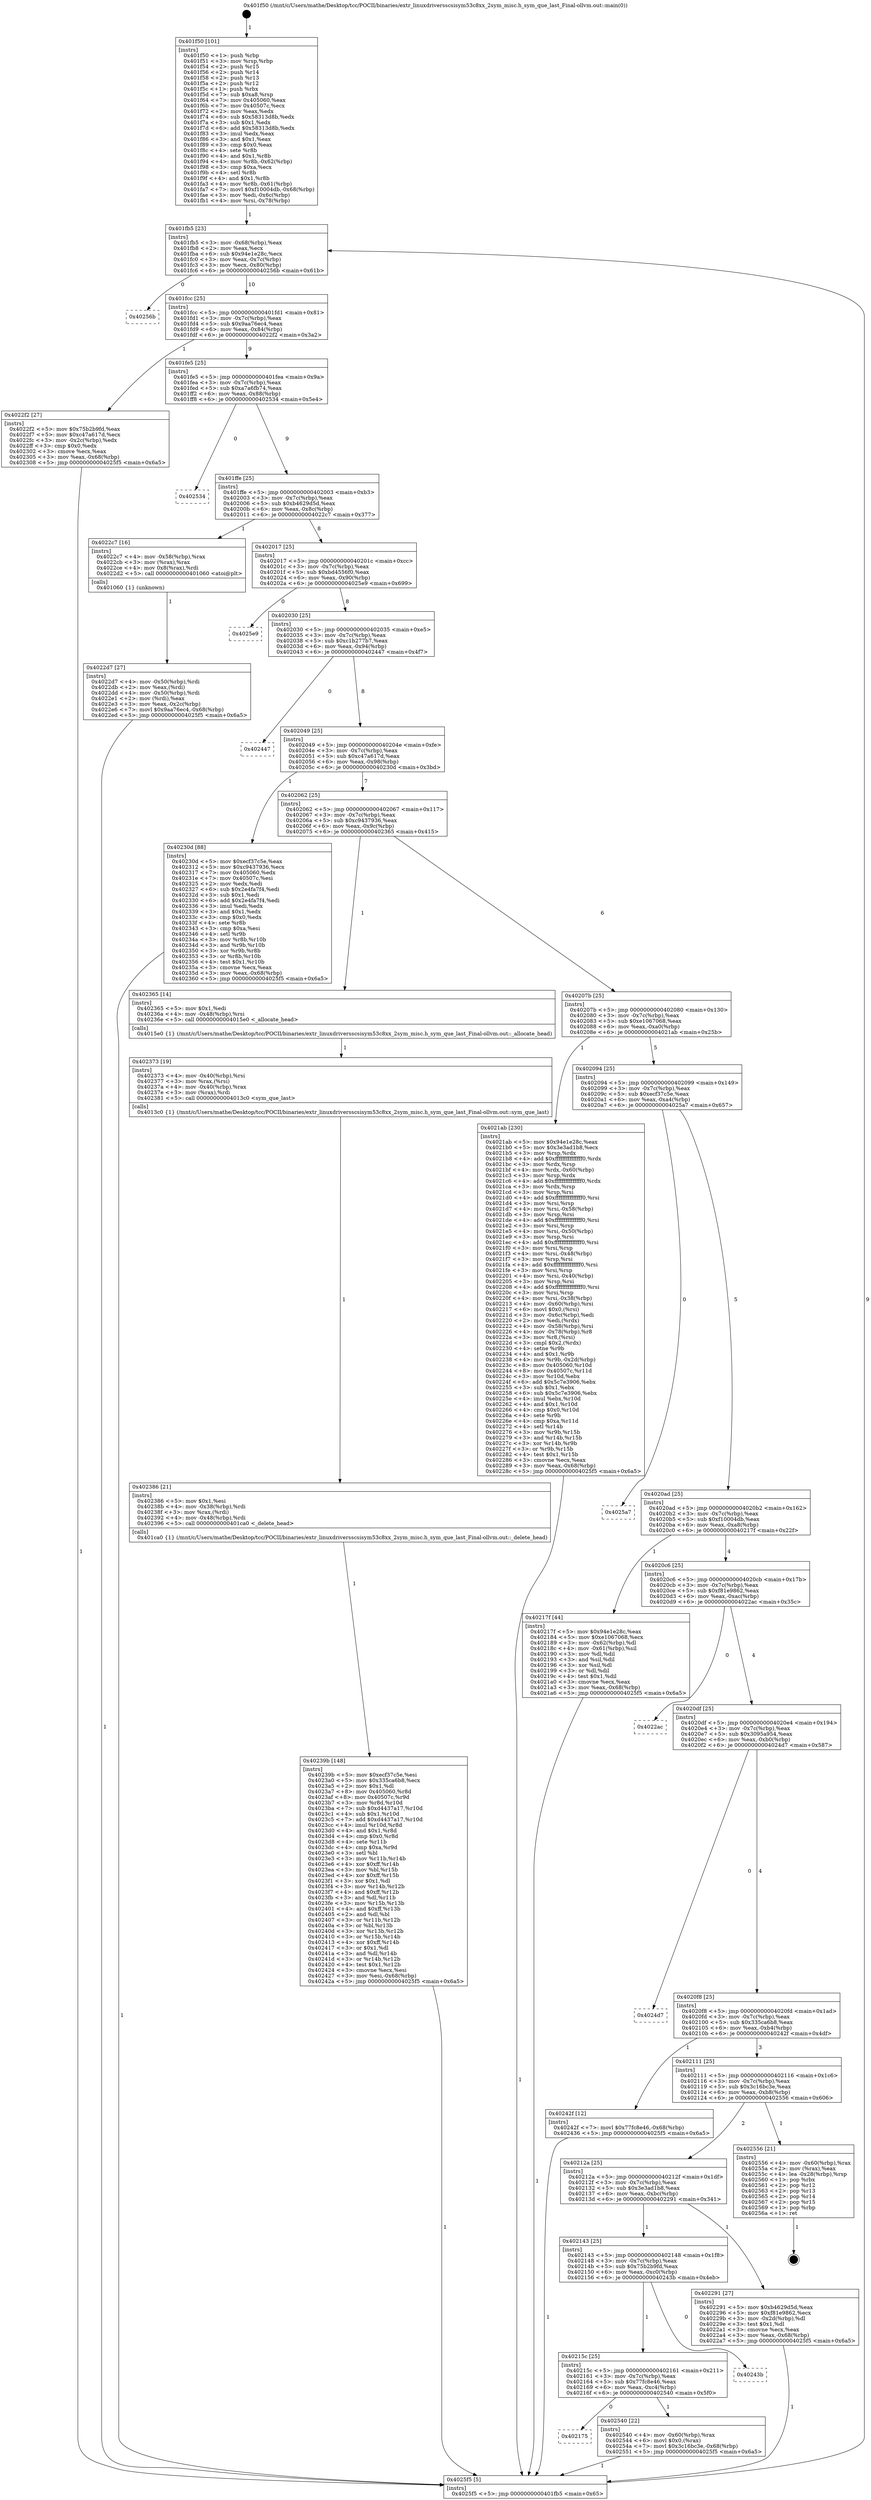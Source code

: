 digraph "0x401f50" {
  label = "0x401f50 (/mnt/c/Users/mathe/Desktop/tcc/POCII/binaries/extr_linuxdriversscsisym53c8xx_2sym_misc.h_sym_que_last_Final-ollvm.out::main(0))"
  labelloc = "t"
  node[shape=record]

  Entry [label="",width=0.3,height=0.3,shape=circle,fillcolor=black,style=filled]
  "0x401fb5" [label="{
     0x401fb5 [23]\l
     | [instrs]\l
     &nbsp;&nbsp;0x401fb5 \<+3\>: mov -0x68(%rbp),%eax\l
     &nbsp;&nbsp;0x401fb8 \<+2\>: mov %eax,%ecx\l
     &nbsp;&nbsp;0x401fba \<+6\>: sub $0x94e1e28c,%ecx\l
     &nbsp;&nbsp;0x401fc0 \<+3\>: mov %eax,-0x7c(%rbp)\l
     &nbsp;&nbsp;0x401fc3 \<+3\>: mov %ecx,-0x80(%rbp)\l
     &nbsp;&nbsp;0x401fc6 \<+6\>: je 000000000040256b \<main+0x61b\>\l
  }"]
  "0x40256b" [label="{
     0x40256b\l
  }", style=dashed]
  "0x401fcc" [label="{
     0x401fcc [25]\l
     | [instrs]\l
     &nbsp;&nbsp;0x401fcc \<+5\>: jmp 0000000000401fd1 \<main+0x81\>\l
     &nbsp;&nbsp;0x401fd1 \<+3\>: mov -0x7c(%rbp),%eax\l
     &nbsp;&nbsp;0x401fd4 \<+5\>: sub $0x9aa76ec4,%eax\l
     &nbsp;&nbsp;0x401fd9 \<+6\>: mov %eax,-0x84(%rbp)\l
     &nbsp;&nbsp;0x401fdf \<+6\>: je 00000000004022f2 \<main+0x3a2\>\l
  }"]
  Exit [label="",width=0.3,height=0.3,shape=circle,fillcolor=black,style=filled,peripheries=2]
  "0x4022f2" [label="{
     0x4022f2 [27]\l
     | [instrs]\l
     &nbsp;&nbsp;0x4022f2 \<+5\>: mov $0x75b2b9fd,%eax\l
     &nbsp;&nbsp;0x4022f7 \<+5\>: mov $0xc47a617d,%ecx\l
     &nbsp;&nbsp;0x4022fc \<+3\>: mov -0x2c(%rbp),%edx\l
     &nbsp;&nbsp;0x4022ff \<+3\>: cmp $0x0,%edx\l
     &nbsp;&nbsp;0x402302 \<+3\>: cmove %ecx,%eax\l
     &nbsp;&nbsp;0x402305 \<+3\>: mov %eax,-0x68(%rbp)\l
     &nbsp;&nbsp;0x402308 \<+5\>: jmp 00000000004025f5 \<main+0x6a5\>\l
  }"]
  "0x401fe5" [label="{
     0x401fe5 [25]\l
     | [instrs]\l
     &nbsp;&nbsp;0x401fe5 \<+5\>: jmp 0000000000401fea \<main+0x9a\>\l
     &nbsp;&nbsp;0x401fea \<+3\>: mov -0x7c(%rbp),%eax\l
     &nbsp;&nbsp;0x401fed \<+5\>: sub $0xa7a6fb74,%eax\l
     &nbsp;&nbsp;0x401ff2 \<+6\>: mov %eax,-0x88(%rbp)\l
     &nbsp;&nbsp;0x401ff8 \<+6\>: je 0000000000402534 \<main+0x5e4\>\l
  }"]
  "0x402175" [label="{
     0x402175\l
  }", style=dashed]
  "0x402534" [label="{
     0x402534\l
  }", style=dashed]
  "0x401ffe" [label="{
     0x401ffe [25]\l
     | [instrs]\l
     &nbsp;&nbsp;0x401ffe \<+5\>: jmp 0000000000402003 \<main+0xb3\>\l
     &nbsp;&nbsp;0x402003 \<+3\>: mov -0x7c(%rbp),%eax\l
     &nbsp;&nbsp;0x402006 \<+5\>: sub $0xb4629d5d,%eax\l
     &nbsp;&nbsp;0x40200b \<+6\>: mov %eax,-0x8c(%rbp)\l
     &nbsp;&nbsp;0x402011 \<+6\>: je 00000000004022c7 \<main+0x377\>\l
  }"]
  "0x402540" [label="{
     0x402540 [22]\l
     | [instrs]\l
     &nbsp;&nbsp;0x402540 \<+4\>: mov -0x60(%rbp),%rax\l
     &nbsp;&nbsp;0x402544 \<+6\>: movl $0x0,(%rax)\l
     &nbsp;&nbsp;0x40254a \<+7\>: movl $0x3c16bc3e,-0x68(%rbp)\l
     &nbsp;&nbsp;0x402551 \<+5\>: jmp 00000000004025f5 \<main+0x6a5\>\l
  }"]
  "0x4022c7" [label="{
     0x4022c7 [16]\l
     | [instrs]\l
     &nbsp;&nbsp;0x4022c7 \<+4\>: mov -0x58(%rbp),%rax\l
     &nbsp;&nbsp;0x4022cb \<+3\>: mov (%rax),%rax\l
     &nbsp;&nbsp;0x4022ce \<+4\>: mov 0x8(%rax),%rdi\l
     &nbsp;&nbsp;0x4022d2 \<+5\>: call 0000000000401060 \<atoi@plt\>\l
     | [calls]\l
     &nbsp;&nbsp;0x401060 \{1\} (unknown)\l
  }"]
  "0x402017" [label="{
     0x402017 [25]\l
     | [instrs]\l
     &nbsp;&nbsp;0x402017 \<+5\>: jmp 000000000040201c \<main+0xcc\>\l
     &nbsp;&nbsp;0x40201c \<+3\>: mov -0x7c(%rbp),%eax\l
     &nbsp;&nbsp;0x40201f \<+5\>: sub $0xbd4556f0,%eax\l
     &nbsp;&nbsp;0x402024 \<+6\>: mov %eax,-0x90(%rbp)\l
     &nbsp;&nbsp;0x40202a \<+6\>: je 00000000004025e9 \<main+0x699\>\l
  }"]
  "0x40215c" [label="{
     0x40215c [25]\l
     | [instrs]\l
     &nbsp;&nbsp;0x40215c \<+5\>: jmp 0000000000402161 \<main+0x211\>\l
     &nbsp;&nbsp;0x402161 \<+3\>: mov -0x7c(%rbp),%eax\l
     &nbsp;&nbsp;0x402164 \<+5\>: sub $0x77fc8e46,%eax\l
     &nbsp;&nbsp;0x402169 \<+6\>: mov %eax,-0xc4(%rbp)\l
     &nbsp;&nbsp;0x40216f \<+6\>: je 0000000000402540 \<main+0x5f0\>\l
  }"]
  "0x4025e9" [label="{
     0x4025e9\l
  }", style=dashed]
  "0x402030" [label="{
     0x402030 [25]\l
     | [instrs]\l
     &nbsp;&nbsp;0x402030 \<+5\>: jmp 0000000000402035 \<main+0xe5\>\l
     &nbsp;&nbsp;0x402035 \<+3\>: mov -0x7c(%rbp),%eax\l
     &nbsp;&nbsp;0x402038 \<+5\>: sub $0xc1b277b7,%eax\l
     &nbsp;&nbsp;0x40203d \<+6\>: mov %eax,-0x94(%rbp)\l
     &nbsp;&nbsp;0x402043 \<+6\>: je 0000000000402447 \<main+0x4f7\>\l
  }"]
  "0x40243b" [label="{
     0x40243b\l
  }", style=dashed]
  "0x402447" [label="{
     0x402447\l
  }", style=dashed]
  "0x402049" [label="{
     0x402049 [25]\l
     | [instrs]\l
     &nbsp;&nbsp;0x402049 \<+5\>: jmp 000000000040204e \<main+0xfe\>\l
     &nbsp;&nbsp;0x40204e \<+3\>: mov -0x7c(%rbp),%eax\l
     &nbsp;&nbsp;0x402051 \<+5\>: sub $0xc47a617d,%eax\l
     &nbsp;&nbsp;0x402056 \<+6\>: mov %eax,-0x98(%rbp)\l
     &nbsp;&nbsp;0x40205c \<+6\>: je 000000000040230d \<main+0x3bd\>\l
  }"]
  "0x40239b" [label="{
     0x40239b [148]\l
     | [instrs]\l
     &nbsp;&nbsp;0x40239b \<+5\>: mov $0xecf37c5e,%esi\l
     &nbsp;&nbsp;0x4023a0 \<+5\>: mov $0x335ca6b8,%ecx\l
     &nbsp;&nbsp;0x4023a5 \<+2\>: mov $0x1,%dl\l
     &nbsp;&nbsp;0x4023a7 \<+8\>: mov 0x405060,%r8d\l
     &nbsp;&nbsp;0x4023af \<+8\>: mov 0x40507c,%r9d\l
     &nbsp;&nbsp;0x4023b7 \<+3\>: mov %r8d,%r10d\l
     &nbsp;&nbsp;0x4023ba \<+7\>: sub $0xd4437a17,%r10d\l
     &nbsp;&nbsp;0x4023c1 \<+4\>: sub $0x1,%r10d\l
     &nbsp;&nbsp;0x4023c5 \<+7\>: add $0xd4437a17,%r10d\l
     &nbsp;&nbsp;0x4023cc \<+4\>: imul %r10d,%r8d\l
     &nbsp;&nbsp;0x4023d0 \<+4\>: and $0x1,%r8d\l
     &nbsp;&nbsp;0x4023d4 \<+4\>: cmp $0x0,%r8d\l
     &nbsp;&nbsp;0x4023d8 \<+4\>: sete %r11b\l
     &nbsp;&nbsp;0x4023dc \<+4\>: cmp $0xa,%r9d\l
     &nbsp;&nbsp;0x4023e0 \<+3\>: setl %bl\l
     &nbsp;&nbsp;0x4023e3 \<+3\>: mov %r11b,%r14b\l
     &nbsp;&nbsp;0x4023e6 \<+4\>: xor $0xff,%r14b\l
     &nbsp;&nbsp;0x4023ea \<+3\>: mov %bl,%r15b\l
     &nbsp;&nbsp;0x4023ed \<+4\>: xor $0xff,%r15b\l
     &nbsp;&nbsp;0x4023f1 \<+3\>: xor $0x1,%dl\l
     &nbsp;&nbsp;0x4023f4 \<+3\>: mov %r14b,%r12b\l
     &nbsp;&nbsp;0x4023f7 \<+4\>: and $0xff,%r12b\l
     &nbsp;&nbsp;0x4023fb \<+3\>: and %dl,%r11b\l
     &nbsp;&nbsp;0x4023fe \<+3\>: mov %r15b,%r13b\l
     &nbsp;&nbsp;0x402401 \<+4\>: and $0xff,%r13b\l
     &nbsp;&nbsp;0x402405 \<+2\>: and %dl,%bl\l
     &nbsp;&nbsp;0x402407 \<+3\>: or %r11b,%r12b\l
     &nbsp;&nbsp;0x40240a \<+3\>: or %bl,%r13b\l
     &nbsp;&nbsp;0x40240d \<+3\>: xor %r13b,%r12b\l
     &nbsp;&nbsp;0x402410 \<+3\>: or %r15b,%r14b\l
     &nbsp;&nbsp;0x402413 \<+4\>: xor $0xff,%r14b\l
     &nbsp;&nbsp;0x402417 \<+3\>: or $0x1,%dl\l
     &nbsp;&nbsp;0x40241a \<+3\>: and %dl,%r14b\l
     &nbsp;&nbsp;0x40241d \<+3\>: or %r14b,%r12b\l
     &nbsp;&nbsp;0x402420 \<+4\>: test $0x1,%r12b\l
     &nbsp;&nbsp;0x402424 \<+3\>: cmovne %ecx,%esi\l
     &nbsp;&nbsp;0x402427 \<+3\>: mov %esi,-0x68(%rbp)\l
     &nbsp;&nbsp;0x40242a \<+5\>: jmp 00000000004025f5 \<main+0x6a5\>\l
  }"]
  "0x40230d" [label="{
     0x40230d [88]\l
     | [instrs]\l
     &nbsp;&nbsp;0x40230d \<+5\>: mov $0xecf37c5e,%eax\l
     &nbsp;&nbsp;0x402312 \<+5\>: mov $0xc9437936,%ecx\l
     &nbsp;&nbsp;0x402317 \<+7\>: mov 0x405060,%edx\l
     &nbsp;&nbsp;0x40231e \<+7\>: mov 0x40507c,%esi\l
     &nbsp;&nbsp;0x402325 \<+2\>: mov %edx,%edi\l
     &nbsp;&nbsp;0x402327 \<+6\>: sub $0x2e4fa7f4,%edi\l
     &nbsp;&nbsp;0x40232d \<+3\>: sub $0x1,%edi\l
     &nbsp;&nbsp;0x402330 \<+6\>: add $0x2e4fa7f4,%edi\l
     &nbsp;&nbsp;0x402336 \<+3\>: imul %edi,%edx\l
     &nbsp;&nbsp;0x402339 \<+3\>: and $0x1,%edx\l
     &nbsp;&nbsp;0x40233c \<+3\>: cmp $0x0,%edx\l
     &nbsp;&nbsp;0x40233f \<+4\>: sete %r8b\l
     &nbsp;&nbsp;0x402343 \<+3\>: cmp $0xa,%esi\l
     &nbsp;&nbsp;0x402346 \<+4\>: setl %r9b\l
     &nbsp;&nbsp;0x40234a \<+3\>: mov %r8b,%r10b\l
     &nbsp;&nbsp;0x40234d \<+3\>: and %r9b,%r10b\l
     &nbsp;&nbsp;0x402350 \<+3\>: xor %r9b,%r8b\l
     &nbsp;&nbsp;0x402353 \<+3\>: or %r8b,%r10b\l
     &nbsp;&nbsp;0x402356 \<+4\>: test $0x1,%r10b\l
     &nbsp;&nbsp;0x40235a \<+3\>: cmovne %ecx,%eax\l
     &nbsp;&nbsp;0x40235d \<+3\>: mov %eax,-0x68(%rbp)\l
     &nbsp;&nbsp;0x402360 \<+5\>: jmp 00000000004025f5 \<main+0x6a5\>\l
  }"]
  "0x402062" [label="{
     0x402062 [25]\l
     | [instrs]\l
     &nbsp;&nbsp;0x402062 \<+5\>: jmp 0000000000402067 \<main+0x117\>\l
     &nbsp;&nbsp;0x402067 \<+3\>: mov -0x7c(%rbp),%eax\l
     &nbsp;&nbsp;0x40206a \<+5\>: sub $0xc9437936,%eax\l
     &nbsp;&nbsp;0x40206f \<+6\>: mov %eax,-0x9c(%rbp)\l
     &nbsp;&nbsp;0x402075 \<+6\>: je 0000000000402365 \<main+0x415\>\l
  }"]
  "0x402386" [label="{
     0x402386 [21]\l
     | [instrs]\l
     &nbsp;&nbsp;0x402386 \<+5\>: mov $0x1,%esi\l
     &nbsp;&nbsp;0x40238b \<+4\>: mov -0x38(%rbp),%rdi\l
     &nbsp;&nbsp;0x40238f \<+3\>: mov %rax,(%rdi)\l
     &nbsp;&nbsp;0x402392 \<+4\>: mov -0x48(%rbp),%rdi\l
     &nbsp;&nbsp;0x402396 \<+5\>: call 0000000000401ca0 \<_delete_head\>\l
     | [calls]\l
     &nbsp;&nbsp;0x401ca0 \{1\} (/mnt/c/Users/mathe/Desktop/tcc/POCII/binaries/extr_linuxdriversscsisym53c8xx_2sym_misc.h_sym_que_last_Final-ollvm.out::_delete_head)\l
  }"]
  "0x402365" [label="{
     0x402365 [14]\l
     | [instrs]\l
     &nbsp;&nbsp;0x402365 \<+5\>: mov $0x1,%edi\l
     &nbsp;&nbsp;0x40236a \<+4\>: mov -0x48(%rbp),%rsi\l
     &nbsp;&nbsp;0x40236e \<+5\>: call 00000000004015e0 \<_allocate_head\>\l
     | [calls]\l
     &nbsp;&nbsp;0x4015e0 \{1\} (/mnt/c/Users/mathe/Desktop/tcc/POCII/binaries/extr_linuxdriversscsisym53c8xx_2sym_misc.h_sym_que_last_Final-ollvm.out::_allocate_head)\l
  }"]
  "0x40207b" [label="{
     0x40207b [25]\l
     | [instrs]\l
     &nbsp;&nbsp;0x40207b \<+5\>: jmp 0000000000402080 \<main+0x130\>\l
     &nbsp;&nbsp;0x402080 \<+3\>: mov -0x7c(%rbp),%eax\l
     &nbsp;&nbsp;0x402083 \<+5\>: sub $0xe1067068,%eax\l
     &nbsp;&nbsp;0x402088 \<+6\>: mov %eax,-0xa0(%rbp)\l
     &nbsp;&nbsp;0x40208e \<+6\>: je 00000000004021ab \<main+0x25b\>\l
  }"]
  "0x402373" [label="{
     0x402373 [19]\l
     | [instrs]\l
     &nbsp;&nbsp;0x402373 \<+4\>: mov -0x40(%rbp),%rsi\l
     &nbsp;&nbsp;0x402377 \<+3\>: mov %rax,(%rsi)\l
     &nbsp;&nbsp;0x40237a \<+4\>: mov -0x40(%rbp),%rax\l
     &nbsp;&nbsp;0x40237e \<+3\>: mov (%rax),%rdi\l
     &nbsp;&nbsp;0x402381 \<+5\>: call 00000000004013c0 \<sym_que_last\>\l
     | [calls]\l
     &nbsp;&nbsp;0x4013c0 \{1\} (/mnt/c/Users/mathe/Desktop/tcc/POCII/binaries/extr_linuxdriversscsisym53c8xx_2sym_misc.h_sym_que_last_Final-ollvm.out::sym_que_last)\l
  }"]
  "0x4021ab" [label="{
     0x4021ab [230]\l
     | [instrs]\l
     &nbsp;&nbsp;0x4021ab \<+5\>: mov $0x94e1e28c,%eax\l
     &nbsp;&nbsp;0x4021b0 \<+5\>: mov $0x3e3ad1b8,%ecx\l
     &nbsp;&nbsp;0x4021b5 \<+3\>: mov %rsp,%rdx\l
     &nbsp;&nbsp;0x4021b8 \<+4\>: add $0xfffffffffffffff0,%rdx\l
     &nbsp;&nbsp;0x4021bc \<+3\>: mov %rdx,%rsp\l
     &nbsp;&nbsp;0x4021bf \<+4\>: mov %rdx,-0x60(%rbp)\l
     &nbsp;&nbsp;0x4021c3 \<+3\>: mov %rsp,%rdx\l
     &nbsp;&nbsp;0x4021c6 \<+4\>: add $0xfffffffffffffff0,%rdx\l
     &nbsp;&nbsp;0x4021ca \<+3\>: mov %rdx,%rsp\l
     &nbsp;&nbsp;0x4021cd \<+3\>: mov %rsp,%rsi\l
     &nbsp;&nbsp;0x4021d0 \<+4\>: add $0xfffffffffffffff0,%rsi\l
     &nbsp;&nbsp;0x4021d4 \<+3\>: mov %rsi,%rsp\l
     &nbsp;&nbsp;0x4021d7 \<+4\>: mov %rsi,-0x58(%rbp)\l
     &nbsp;&nbsp;0x4021db \<+3\>: mov %rsp,%rsi\l
     &nbsp;&nbsp;0x4021de \<+4\>: add $0xfffffffffffffff0,%rsi\l
     &nbsp;&nbsp;0x4021e2 \<+3\>: mov %rsi,%rsp\l
     &nbsp;&nbsp;0x4021e5 \<+4\>: mov %rsi,-0x50(%rbp)\l
     &nbsp;&nbsp;0x4021e9 \<+3\>: mov %rsp,%rsi\l
     &nbsp;&nbsp;0x4021ec \<+4\>: add $0xfffffffffffffff0,%rsi\l
     &nbsp;&nbsp;0x4021f0 \<+3\>: mov %rsi,%rsp\l
     &nbsp;&nbsp;0x4021f3 \<+4\>: mov %rsi,-0x48(%rbp)\l
     &nbsp;&nbsp;0x4021f7 \<+3\>: mov %rsp,%rsi\l
     &nbsp;&nbsp;0x4021fa \<+4\>: add $0xfffffffffffffff0,%rsi\l
     &nbsp;&nbsp;0x4021fe \<+3\>: mov %rsi,%rsp\l
     &nbsp;&nbsp;0x402201 \<+4\>: mov %rsi,-0x40(%rbp)\l
     &nbsp;&nbsp;0x402205 \<+3\>: mov %rsp,%rsi\l
     &nbsp;&nbsp;0x402208 \<+4\>: add $0xfffffffffffffff0,%rsi\l
     &nbsp;&nbsp;0x40220c \<+3\>: mov %rsi,%rsp\l
     &nbsp;&nbsp;0x40220f \<+4\>: mov %rsi,-0x38(%rbp)\l
     &nbsp;&nbsp;0x402213 \<+4\>: mov -0x60(%rbp),%rsi\l
     &nbsp;&nbsp;0x402217 \<+6\>: movl $0x0,(%rsi)\l
     &nbsp;&nbsp;0x40221d \<+3\>: mov -0x6c(%rbp),%edi\l
     &nbsp;&nbsp;0x402220 \<+2\>: mov %edi,(%rdx)\l
     &nbsp;&nbsp;0x402222 \<+4\>: mov -0x58(%rbp),%rsi\l
     &nbsp;&nbsp;0x402226 \<+4\>: mov -0x78(%rbp),%r8\l
     &nbsp;&nbsp;0x40222a \<+3\>: mov %r8,(%rsi)\l
     &nbsp;&nbsp;0x40222d \<+3\>: cmpl $0x2,(%rdx)\l
     &nbsp;&nbsp;0x402230 \<+4\>: setne %r9b\l
     &nbsp;&nbsp;0x402234 \<+4\>: and $0x1,%r9b\l
     &nbsp;&nbsp;0x402238 \<+4\>: mov %r9b,-0x2d(%rbp)\l
     &nbsp;&nbsp;0x40223c \<+8\>: mov 0x405060,%r10d\l
     &nbsp;&nbsp;0x402244 \<+8\>: mov 0x40507c,%r11d\l
     &nbsp;&nbsp;0x40224c \<+3\>: mov %r10d,%ebx\l
     &nbsp;&nbsp;0x40224f \<+6\>: add $0x5c7e3906,%ebx\l
     &nbsp;&nbsp;0x402255 \<+3\>: sub $0x1,%ebx\l
     &nbsp;&nbsp;0x402258 \<+6\>: sub $0x5c7e3906,%ebx\l
     &nbsp;&nbsp;0x40225e \<+4\>: imul %ebx,%r10d\l
     &nbsp;&nbsp;0x402262 \<+4\>: and $0x1,%r10d\l
     &nbsp;&nbsp;0x402266 \<+4\>: cmp $0x0,%r10d\l
     &nbsp;&nbsp;0x40226a \<+4\>: sete %r9b\l
     &nbsp;&nbsp;0x40226e \<+4\>: cmp $0xa,%r11d\l
     &nbsp;&nbsp;0x402272 \<+4\>: setl %r14b\l
     &nbsp;&nbsp;0x402276 \<+3\>: mov %r9b,%r15b\l
     &nbsp;&nbsp;0x402279 \<+3\>: and %r14b,%r15b\l
     &nbsp;&nbsp;0x40227c \<+3\>: xor %r14b,%r9b\l
     &nbsp;&nbsp;0x40227f \<+3\>: or %r9b,%r15b\l
     &nbsp;&nbsp;0x402282 \<+4\>: test $0x1,%r15b\l
     &nbsp;&nbsp;0x402286 \<+3\>: cmovne %ecx,%eax\l
     &nbsp;&nbsp;0x402289 \<+3\>: mov %eax,-0x68(%rbp)\l
     &nbsp;&nbsp;0x40228c \<+5\>: jmp 00000000004025f5 \<main+0x6a5\>\l
  }"]
  "0x402094" [label="{
     0x402094 [25]\l
     | [instrs]\l
     &nbsp;&nbsp;0x402094 \<+5\>: jmp 0000000000402099 \<main+0x149\>\l
     &nbsp;&nbsp;0x402099 \<+3\>: mov -0x7c(%rbp),%eax\l
     &nbsp;&nbsp;0x40209c \<+5\>: sub $0xecf37c5e,%eax\l
     &nbsp;&nbsp;0x4020a1 \<+6\>: mov %eax,-0xa4(%rbp)\l
     &nbsp;&nbsp;0x4020a7 \<+6\>: je 00000000004025a7 \<main+0x657\>\l
  }"]
  "0x4022d7" [label="{
     0x4022d7 [27]\l
     | [instrs]\l
     &nbsp;&nbsp;0x4022d7 \<+4\>: mov -0x50(%rbp),%rdi\l
     &nbsp;&nbsp;0x4022db \<+2\>: mov %eax,(%rdi)\l
     &nbsp;&nbsp;0x4022dd \<+4\>: mov -0x50(%rbp),%rdi\l
     &nbsp;&nbsp;0x4022e1 \<+2\>: mov (%rdi),%eax\l
     &nbsp;&nbsp;0x4022e3 \<+3\>: mov %eax,-0x2c(%rbp)\l
     &nbsp;&nbsp;0x4022e6 \<+7\>: movl $0x9aa76ec4,-0x68(%rbp)\l
     &nbsp;&nbsp;0x4022ed \<+5\>: jmp 00000000004025f5 \<main+0x6a5\>\l
  }"]
  "0x4025a7" [label="{
     0x4025a7\l
  }", style=dashed]
  "0x4020ad" [label="{
     0x4020ad [25]\l
     | [instrs]\l
     &nbsp;&nbsp;0x4020ad \<+5\>: jmp 00000000004020b2 \<main+0x162\>\l
     &nbsp;&nbsp;0x4020b2 \<+3\>: mov -0x7c(%rbp),%eax\l
     &nbsp;&nbsp;0x4020b5 \<+5\>: sub $0xf10004db,%eax\l
     &nbsp;&nbsp;0x4020ba \<+6\>: mov %eax,-0xa8(%rbp)\l
     &nbsp;&nbsp;0x4020c0 \<+6\>: je 000000000040217f \<main+0x22f\>\l
  }"]
  "0x402143" [label="{
     0x402143 [25]\l
     | [instrs]\l
     &nbsp;&nbsp;0x402143 \<+5\>: jmp 0000000000402148 \<main+0x1f8\>\l
     &nbsp;&nbsp;0x402148 \<+3\>: mov -0x7c(%rbp),%eax\l
     &nbsp;&nbsp;0x40214b \<+5\>: sub $0x75b2b9fd,%eax\l
     &nbsp;&nbsp;0x402150 \<+6\>: mov %eax,-0xc0(%rbp)\l
     &nbsp;&nbsp;0x402156 \<+6\>: je 000000000040243b \<main+0x4eb\>\l
  }"]
  "0x40217f" [label="{
     0x40217f [44]\l
     | [instrs]\l
     &nbsp;&nbsp;0x40217f \<+5\>: mov $0x94e1e28c,%eax\l
     &nbsp;&nbsp;0x402184 \<+5\>: mov $0xe1067068,%ecx\l
     &nbsp;&nbsp;0x402189 \<+3\>: mov -0x62(%rbp),%dl\l
     &nbsp;&nbsp;0x40218c \<+4\>: mov -0x61(%rbp),%sil\l
     &nbsp;&nbsp;0x402190 \<+3\>: mov %dl,%dil\l
     &nbsp;&nbsp;0x402193 \<+3\>: and %sil,%dil\l
     &nbsp;&nbsp;0x402196 \<+3\>: xor %sil,%dl\l
     &nbsp;&nbsp;0x402199 \<+3\>: or %dl,%dil\l
     &nbsp;&nbsp;0x40219c \<+4\>: test $0x1,%dil\l
     &nbsp;&nbsp;0x4021a0 \<+3\>: cmovne %ecx,%eax\l
     &nbsp;&nbsp;0x4021a3 \<+3\>: mov %eax,-0x68(%rbp)\l
     &nbsp;&nbsp;0x4021a6 \<+5\>: jmp 00000000004025f5 \<main+0x6a5\>\l
  }"]
  "0x4020c6" [label="{
     0x4020c6 [25]\l
     | [instrs]\l
     &nbsp;&nbsp;0x4020c6 \<+5\>: jmp 00000000004020cb \<main+0x17b\>\l
     &nbsp;&nbsp;0x4020cb \<+3\>: mov -0x7c(%rbp),%eax\l
     &nbsp;&nbsp;0x4020ce \<+5\>: sub $0xf81e9862,%eax\l
     &nbsp;&nbsp;0x4020d3 \<+6\>: mov %eax,-0xac(%rbp)\l
     &nbsp;&nbsp;0x4020d9 \<+6\>: je 00000000004022ac \<main+0x35c\>\l
  }"]
  "0x4025f5" [label="{
     0x4025f5 [5]\l
     | [instrs]\l
     &nbsp;&nbsp;0x4025f5 \<+5\>: jmp 0000000000401fb5 \<main+0x65\>\l
  }"]
  "0x401f50" [label="{
     0x401f50 [101]\l
     | [instrs]\l
     &nbsp;&nbsp;0x401f50 \<+1\>: push %rbp\l
     &nbsp;&nbsp;0x401f51 \<+3\>: mov %rsp,%rbp\l
     &nbsp;&nbsp;0x401f54 \<+2\>: push %r15\l
     &nbsp;&nbsp;0x401f56 \<+2\>: push %r14\l
     &nbsp;&nbsp;0x401f58 \<+2\>: push %r13\l
     &nbsp;&nbsp;0x401f5a \<+2\>: push %r12\l
     &nbsp;&nbsp;0x401f5c \<+1\>: push %rbx\l
     &nbsp;&nbsp;0x401f5d \<+7\>: sub $0xa8,%rsp\l
     &nbsp;&nbsp;0x401f64 \<+7\>: mov 0x405060,%eax\l
     &nbsp;&nbsp;0x401f6b \<+7\>: mov 0x40507c,%ecx\l
     &nbsp;&nbsp;0x401f72 \<+2\>: mov %eax,%edx\l
     &nbsp;&nbsp;0x401f74 \<+6\>: sub $0x58313d8b,%edx\l
     &nbsp;&nbsp;0x401f7a \<+3\>: sub $0x1,%edx\l
     &nbsp;&nbsp;0x401f7d \<+6\>: add $0x58313d8b,%edx\l
     &nbsp;&nbsp;0x401f83 \<+3\>: imul %edx,%eax\l
     &nbsp;&nbsp;0x401f86 \<+3\>: and $0x1,%eax\l
     &nbsp;&nbsp;0x401f89 \<+3\>: cmp $0x0,%eax\l
     &nbsp;&nbsp;0x401f8c \<+4\>: sete %r8b\l
     &nbsp;&nbsp;0x401f90 \<+4\>: and $0x1,%r8b\l
     &nbsp;&nbsp;0x401f94 \<+4\>: mov %r8b,-0x62(%rbp)\l
     &nbsp;&nbsp;0x401f98 \<+3\>: cmp $0xa,%ecx\l
     &nbsp;&nbsp;0x401f9b \<+4\>: setl %r8b\l
     &nbsp;&nbsp;0x401f9f \<+4\>: and $0x1,%r8b\l
     &nbsp;&nbsp;0x401fa3 \<+4\>: mov %r8b,-0x61(%rbp)\l
     &nbsp;&nbsp;0x401fa7 \<+7\>: movl $0xf10004db,-0x68(%rbp)\l
     &nbsp;&nbsp;0x401fae \<+3\>: mov %edi,-0x6c(%rbp)\l
     &nbsp;&nbsp;0x401fb1 \<+4\>: mov %rsi,-0x78(%rbp)\l
  }"]
  "0x402291" [label="{
     0x402291 [27]\l
     | [instrs]\l
     &nbsp;&nbsp;0x402291 \<+5\>: mov $0xb4629d5d,%eax\l
     &nbsp;&nbsp;0x402296 \<+5\>: mov $0xf81e9862,%ecx\l
     &nbsp;&nbsp;0x40229b \<+3\>: mov -0x2d(%rbp),%dl\l
     &nbsp;&nbsp;0x40229e \<+3\>: test $0x1,%dl\l
     &nbsp;&nbsp;0x4022a1 \<+3\>: cmovne %ecx,%eax\l
     &nbsp;&nbsp;0x4022a4 \<+3\>: mov %eax,-0x68(%rbp)\l
     &nbsp;&nbsp;0x4022a7 \<+5\>: jmp 00000000004025f5 \<main+0x6a5\>\l
  }"]
  "0x4022ac" [label="{
     0x4022ac\l
  }", style=dashed]
  "0x4020df" [label="{
     0x4020df [25]\l
     | [instrs]\l
     &nbsp;&nbsp;0x4020df \<+5\>: jmp 00000000004020e4 \<main+0x194\>\l
     &nbsp;&nbsp;0x4020e4 \<+3\>: mov -0x7c(%rbp),%eax\l
     &nbsp;&nbsp;0x4020e7 \<+5\>: sub $0x3095a954,%eax\l
     &nbsp;&nbsp;0x4020ec \<+6\>: mov %eax,-0xb0(%rbp)\l
     &nbsp;&nbsp;0x4020f2 \<+6\>: je 00000000004024d7 \<main+0x587\>\l
  }"]
  "0x40212a" [label="{
     0x40212a [25]\l
     | [instrs]\l
     &nbsp;&nbsp;0x40212a \<+5\>: jmp 000000000040212f \<main+0x1df\>\l
     &nbsp;&nbsp;0x40212f \<+3\>: mov -0x7c(%rbp),%eax\l
     &nbsp;&nbsp;0x402132 \<+5\>: sub $0x3e3ad1b8,%eax\l
     &nbsp;&nbsp;0x402137 \<+6\>: mov %eax,-0xbc(%rbp)\l
     &nbsp;&nbsp;0x40213d \<+6\>: je 0000000000402291 \<main+0x341\>\l
  }"]
  "0x4024d7" [label="{
     0x4024d7\l
  }", style=dashed]
  "0x4020f8" [label="{
     0x4020f8 [25]\l
     | [instrs]\l
     &nbsp;&nbsp;0x4020f8 \<+5\>: jmp 00000000004020fd \<main+0x1ad\>\l
     &nbsp;&nbsp;0x4020fd \<+3\>: mov -0x7c(%rbp),%eax\l
     &nbsp;&nbsp;0x402100 \<+5\>: sub $0x335ca6b8,%eax\l
     &nbsp;&nbsp;0x402105 \<+6\>: mov %eax,-0xb4(%rbp)\l
     &nbsp;&nbsp;0x40210b \<+6\>: je 000000000040242f \<main+0x4df\>\l
  }"]
  "0x402556" [label="{
     0x402556 [21]\l
     | [instrs]\l
     &nbsp;&nbsp;0x402556 \<+4\>: mov -0x60(%rbp),%rax\l
     &nbsp;&nbsp;0x40255a \<+2\>: mov (%rax),%eax\l
     &nbsp;&nbsp;0x40255c \<+4\>: lea -0x28(%rbp),%rsp\l
     &nbsp;&nbsp;0x402560 \<+1\>: pop %rbx\l
     &nbsp;&nbsp;0x402561 \<+2\>: pop %r12\l
     &nbsp;&nbsp;0x402563 \<+2\>: pop %r13\l
     &nbsp;&nbsp;0x402565 \<+2\>: pop %r14\l
     &nbsp;&nbsp;0x402567 \<+2\>: pop %r15\l
     &nbsp;&nbsp;0x402569 \<+1\>: pop %rbp\l
     &nbsp;&nbsp;0x40256a \<+1\>: ret\l
  }"]
  "0x40242f" [label="{
     0x40242f [12]\l
     | [instrs]\l
     &nbsp;&nbsp;0x40242f \<+7\>: movl $0x77fc8e46,-0x68(%rbp)\l
     &nbsp;&nbsp;0x402436 \<+5\>: jmp 00000000004025f5 \<main+0x6a5\>\l
  }"]
  "0x402111" [label="{
     0x402111 [25]\l
     | [instrs]\l
     &nbsp;&nbsp;0x402111 \<+5\>: jmp 0000000000402116 \<main+0x1c6\>\l
     &nbsp;&nbsp;0x402116 \<+3\>: mov -0x7c(%rbp),%eax\l
     &nbsp;&nbsp;0x402119 \<+5\>: sub $0x3c16bc3e,%eax\l
     &nbsp;&nbsp;0x40211e \<+6\>: mov %eax,-0xb8(%rbp)\l
     &nbsp;&nbsp;0x402124 \<+6\>: je 0000000000402556 \<main+0x606\>\l
  }"]
  Entry -> "0x401f50" [label=" 1"]
  "0x401fb5" -> "0x40256b" [label=" 0"]
  "0x401fb5" -> "0x401fcc" [label=" 10"]
  "0x402556" -> Exit [label=" 1"]
  "0x401fcc" -> "0x4022f2" [label=" 1"]
  "0x401fcc" -> "0x401fe5" [label=" 9"]
  "0x402540" -> "0x4025f5" [label=" 1"]
  "0x401fe5" -> "0x402534" [label=" 0"]
  "0x401fe5" -> "0x401ffe" [label=" 9"]
  "0x40215c" -> "0x402175" [label=" 0"]
  "0x401ffe" -> "0x4022c7" [label=" 1"]
  "0x401ffe" -> "0x402017" [label=" 8"]
  "0x40215c" -> "0x402540" [label=" 1"]
  "0x402017" -> "0x4025e9" [label=" 0"]
  "0x402017" -> "0x402030" [label=" 8"]
  "0x402143" -> "0x40215c" [label=" 1"]
  "0x402030" -> "0x402447" [label=" 0"]
  "0x402030" -> "0x402049" [label=" 8"]
  "0x402143" -> "0x40243b" [label=" 0"]
  "0x402049" -> "0x40230d" [label=" 1"]
  "0x402049" -> "0x402062" [label=" 7"]
  "0x40242f" -> "0x4025f5" [label=" 1"]
  "0x402062" -> "0x402365" [label=" 1"]
  "0x402062" -> "0x40207b" [label=" 6"]
  "0x40239b" -> "0x4025f5" [label=" 1"]
  "0x40207b" -> "0x4021ab" [label=" 1"]
  "0x40207b" -> "0x402094" [label=" 5"]
  "0x402386" -> "0x40239b" [label=" 1"]
  "0x402094" -> "0x4025a7" [label=" 0"]
  "0x402094" -> "0x4020ad" [label=" 5"]
  "0x402373" -> "0x402386" [label=" 1"]
  "0x4020ad" -> "0x40217f" [label=" 1"]
  "0x4020ad" -> "0x4020c6" [label=" 4"]
  "0x40217f" -> "0x4025f5" [label=" 1"]
  "0x401f50" -> "0x401fb5" [label=" 1"]
  "0x4025f5" -> "0x401fb5" [label=" 9"]
  "0x4021ab" -> "0x4025f5" [label=" 1"]
  "0x402365" -> "0x402373" [label=" 1"]
  "0x4020c6" -> "0x4022ac" [label=" 0"]
  "0x4020c6" -> "0x4020df" [label=" 4"]
  "0x40230d" -> "0x4025f5" [label=" 1"]
  "0x4020df" -> "0x4024d7" [label=" 0"]
  "0x4020df" -> "0x4020f8" [label=" 4"]
  "0x4022d7" -> "0x4025f5" [label=" 1"]
  "0x4020f8" -> "0x40242f" [label=" 1"]
  "0x4020f8" -> "0x402111" [label=" 3"]
  "0x4022c7" -> "0x4022d7" [label=" 1"]
  "0x402111" -> "0x402556" [label=" 1"]
  "0x402111" -> "0x40212a" [label=" 2"]
  "0x4022f2" -> "0x4025f5" [label=" 1"]
  "0x40212a" -> "0x402291" [label=" 1"]
  "0x40212a" -> "0x402143" [label=" 1"]
  "0x402291" -> "0x4025f5" [label=" 1"]
}

